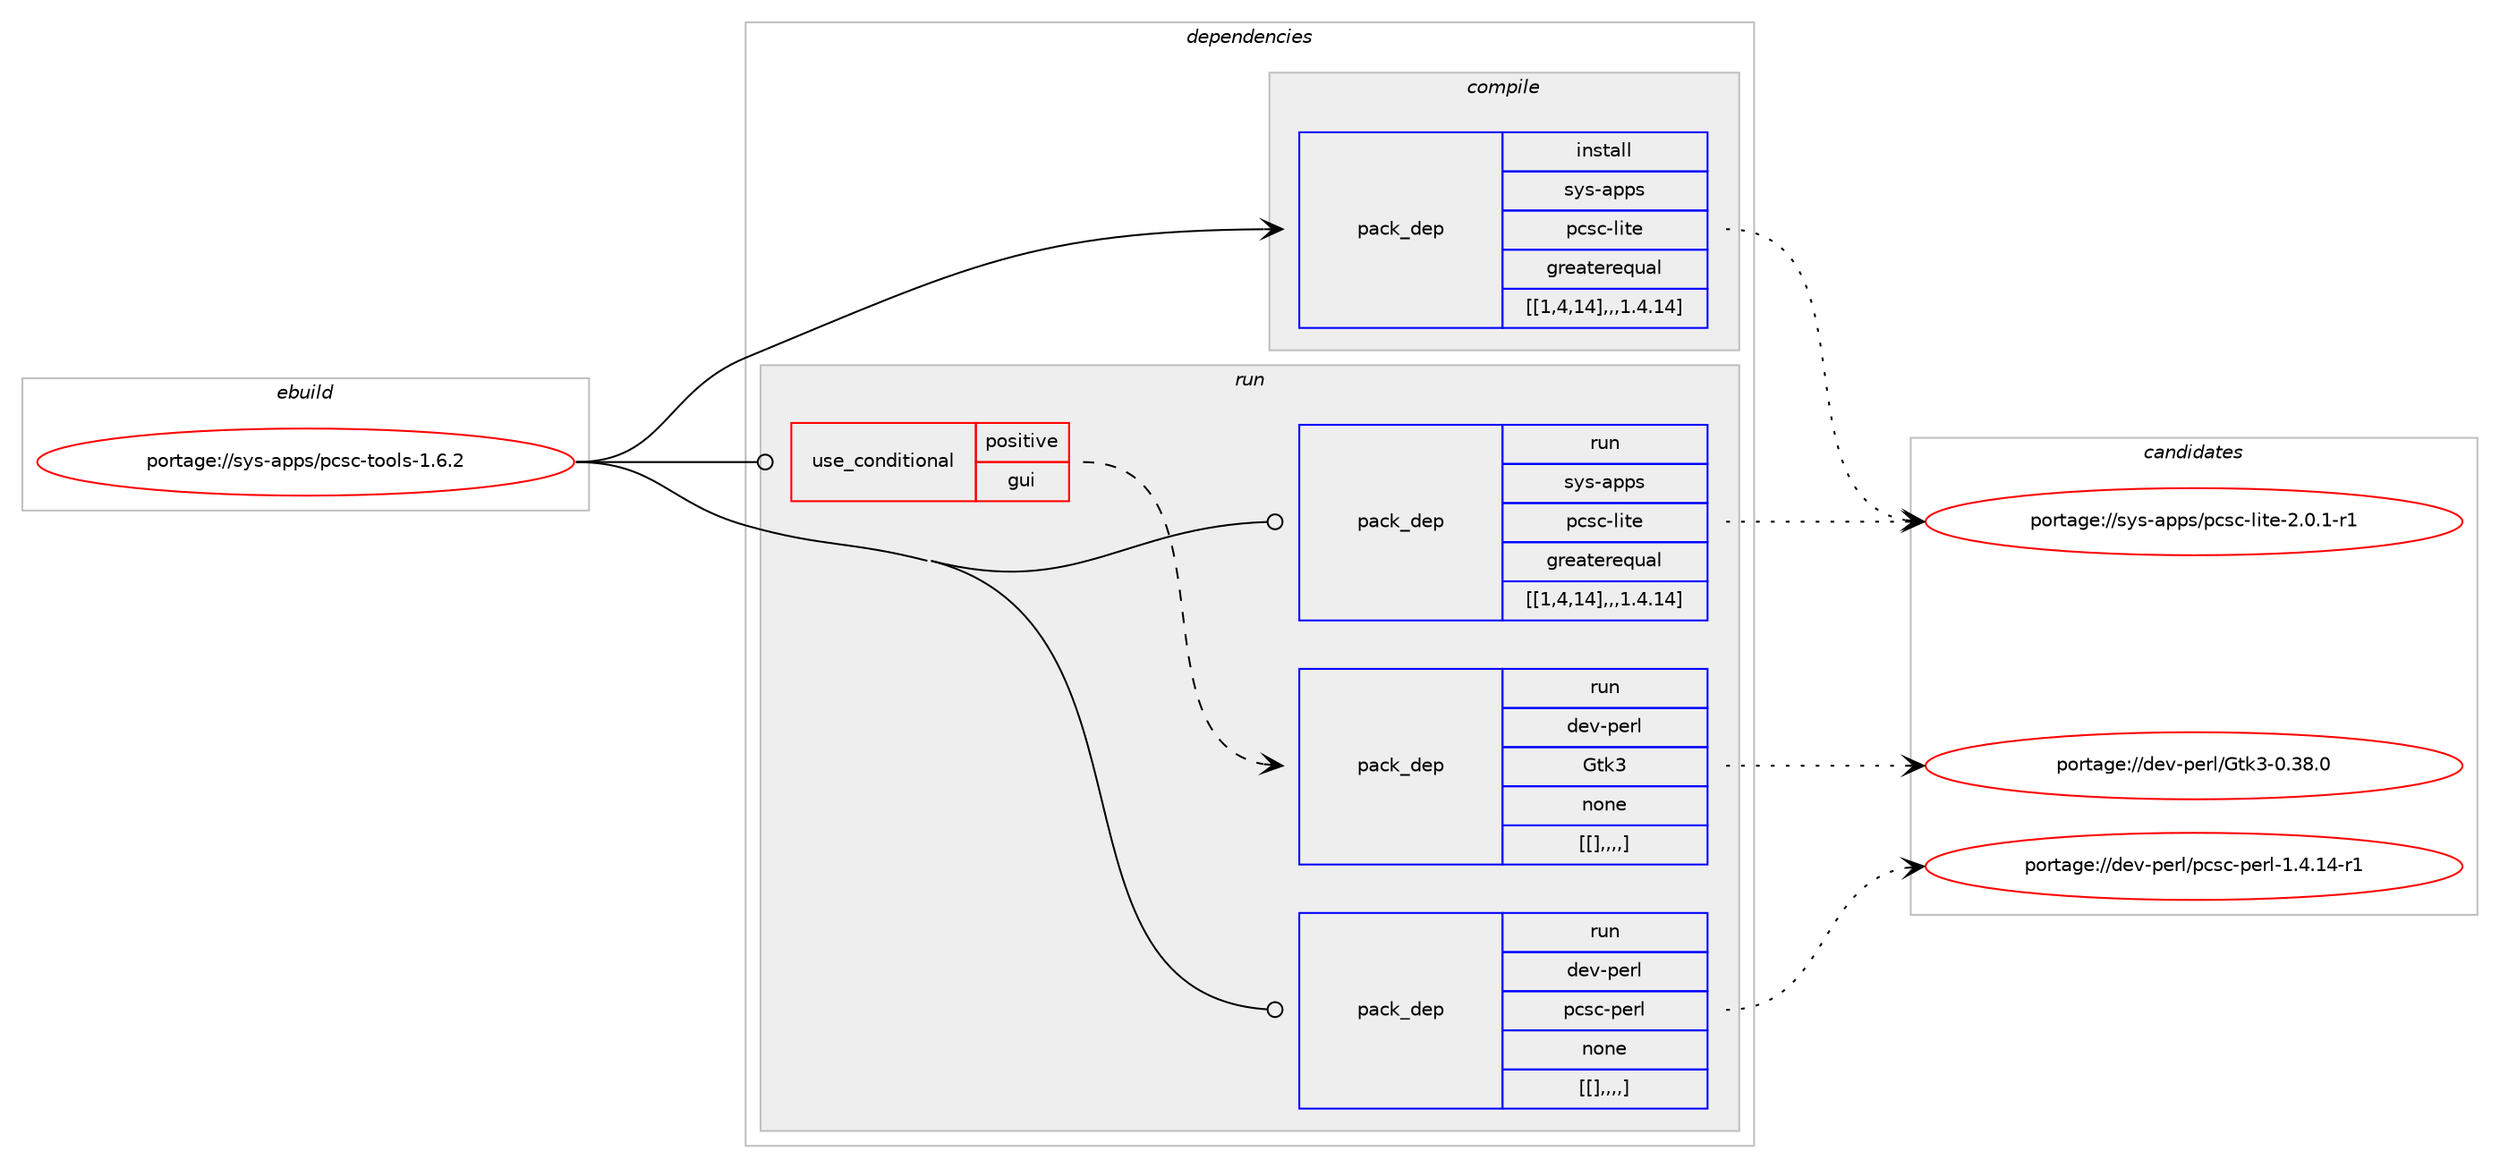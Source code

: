 digraph prolog {

# *************
# Graph options
# *************

newrank=true;
concentrate=true;
compound=true;
graph [rankdir=LR,fontname=Helvetica,fontsize=10,ranksep=1.5];#, ranksep=2.5, nodesep=0.2];
edge  [arrowhead=vee];
node  [fontname=Helvetica,fontsize=10];

# **********
# The ebuild
# **********

subgraph cluster_leftcol {
color=gray;
label=<<i>ebuild</i>>;
id [label="portage://sys-apps/pcsc-tools-1.6.2", color=red, width=4, href="../sys-apps/pcsc-tools-1.6.2.svg"];
}

# ****************
# The dependencies
# ****************

subgraph cluster_midcol {
color=gray;
label=<<i>dependencies</i>>;
subgraph cluster_compile {
fillcolor="#eeeeee";
style=filled;
label=<<i>compile</i>>;
subgraph pack319484 {
dependency438136 [label=<<TABLE BORDER="0" CELLBORDER="1" CELLSPACING="0" CELLPADDING="4" WIDTH="220"><TR><TD ROWSPAN="6" CELLPADDING="30">pack_dep</TD></TR><TR><TD WIDTH="110">install</TD></TR><TR><TD>sys-apps</TD></TR><TR><TD>pcsc-lite</TD></TR><TR><TD>greaterequal</TD></TR><TR><TD>[[1,4,14],,,1.4.14]</TD></TR></TABLE>>, shape=none, color=blue];
}
id:e -> dependency438136:w [weight=20,style="solid",arrowhead="vee"];
}
subgraph cluster_compileandrun {
fillcolor="#eeeeee";
style=filled;
label=<<i>compile and run</i>>;
}
subgraph cluster_run {
fillcolor="#eeeeee";
style=filled;
label=<<i>run</i>>;
subgraph cond115603 {
dependency438137 [label=<<TABLE BORDER="0" CELLBORDER="1" CELLSPACING="0" CELLPADDING="4"><TR><TD ROWSPAN="3" CELLPADDING="10">use_conditional</TD></TR><TR><TD>positive</TD></TR><TR><TD>gui</TD></TR></TABLE>>, shape=none, color=red];
subgraph pack319485 {
dependency438138 [label=<<TABLE BORDER="0" CELLBORDER="1" CELLSPACING="0" CELLPADDING="4" WIDTH="220"><TR><TD ROWSPAN="6" CELLPADDING="30">pack_dep</TD></TR><TR><TD WIDTH="110">run</TD></TR><TR><TD>dev-perl</TD></TR><TR><TD>Gtk3</TD></TR><TR><TD>none</TD></TR><TR><TD>[[],,,,]</TD></TR></TABLE>>, shape=none, color=blue];
}
dependency438137:e -> dependency438138:w [weight=20,style="dashed",arrowhead="vee"];
}
id:e -> dependency438137:w [weight=20,style="solid",arrowhead="odot"];
subgraph pack319486 {
dependency438139 [label=<<TABLE BORDER="0" CELLBORDER="1" CELLSPACING="0" CELLPADDING="4" WIDTH="220"><TR><TD ROWSPAN="6" CELLPADDING="30">pack_dep</TD></TR><TR><TD WIDTH="110">run</TD></TR><TR><TD>dev-perl</TD></TR><TR><TD>pcsc-perl</TD></TR><TR><TD>none</TD></TR><TR><TD>[[],,,,]</TD></TR></TABLE>>, shape=none, color=blue];
}
id:e -> dependency438139:w [weight=20,style="solid",arrowhead="odot"];
subgraph pack319487 {
dependency438140 [label=<<TABLE BORDER="0" CELLBORDER="1" CELLSPACING="0" CELLPADDING="4" WIDTH="220"><TR><TD ROWSPAN="6" CELLPADDING="30">pack_dep</TD></TR><TR><TD WIDTH="110">run</TD></TR><TR><TD>sys-apps</TD></TR><TR><TD>pcsc-lite</TD></TR><TR><TD>greaterequal</TD></TR><TR><TD>[[1,4,14],,,1.4.14]</TD></TR></TABLE>>, shape=none, color=blue];
}
id:e -> dependency438140:w [weight=20,style="solid",arrowhead="odot"];
}
}

# **************
# The candidates
# **************

subgraph cluster_choices {
rank=same;
color=gray;
label=<<i>candidates</i>>;

subgraph choice319484 {
color=black;
nodesep=1;
choice1151211154597112112115471129911599451081051161014550464846494511449 [label="portage://sys-apps/pcsc-lite-2.0.1-r1", color=red, width=4,href="../sys-apps/pcsc-lite-2.0.1-r1.svg"];
dependency438136:e -> choice1151211154597112112115471129911599451081051161014550464846494511449:w [style=dotted,weight="100"];
}
subgraph choice319485 {
color=black;
nodesep=1;
choice1001011184511210111410847711161075145484651564648 [label="portage://dev-perl/Gtk3-0.38.0", color=red, width=4,href="../dev-perl/Gtk3-0.38.0.svg"];
dependency438138:e -> choice1001011184511210111410847711161075145484651564648:w [style=dotted,weight="100"];
}
subgraph choice319486 {
color=black;
nodesep=1;
choice1001011184511210111410847112991159945112101114108454946524649524511449 [label="portage://dev-perl/pcsc-perl-1.4.14-r1", color=red, width=4,href="../dev-perl/pcsc-perl-1.4.14-r1.svg"];
dependency438139:e -> choice1001011184511210111410847112991159945112101114108454946524649524511449:w [style=dotted,weight="100"];
}
subgraph choice319487 {
color=black;
nodesep=1;
choice1151211154597112112115471129911599451081051161014550464846494511449 [label="portage://sys-apps/pcsc-lite-2.0.1-r1", color=red, width=4,href="../sys-apps/pcsc-lite-2.0.1-r1.svg"];
dependency438140:e -> choice1151211154597112112115471129911599451081051161014550464846494511449:w [style=dotted,weight="100"];
}
}

}
